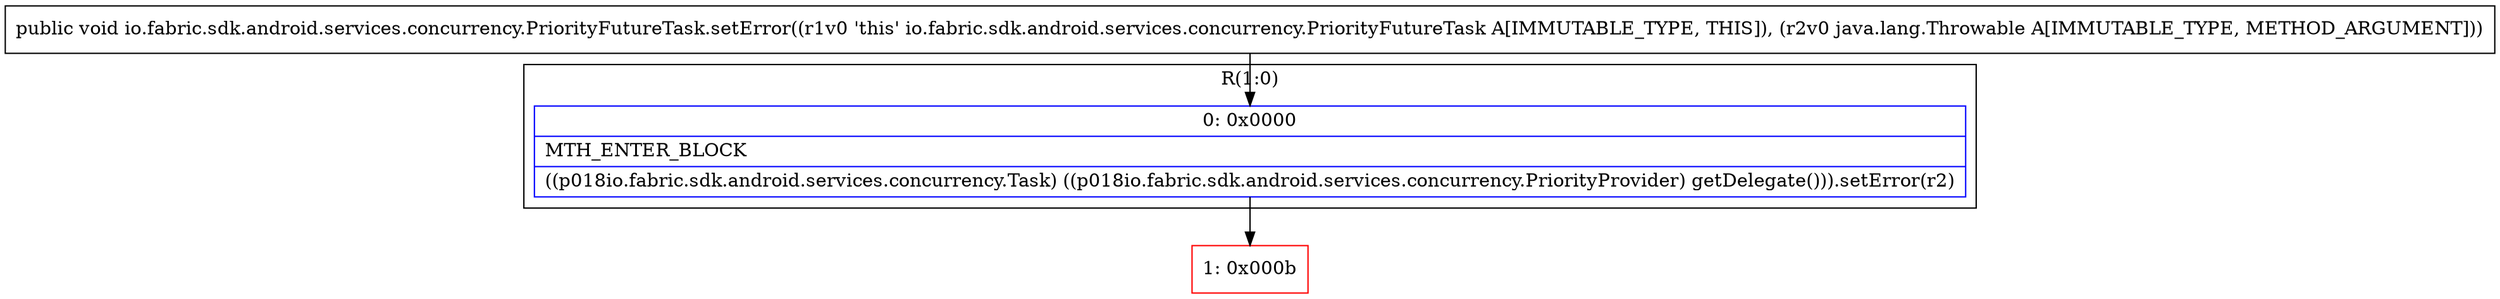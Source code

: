 digraph "CFG forio.fabric.sdk.android.services.concurrency.PriorityFutureTask.setError(Ljava\/lang\/Throwable;)V" {
subgraph cluster_Region_1690942287 {
label = "R(1:0)";
node [shape=record,color=blue];
Node_0 [shape=record,label="{0\:\ 0x0000|MTH_ENTER_BLOCK\l|((p018io.fabric.sdk.android.services.concurrency.Task) ((p018io.fabric.sdk.android.services.concurrency.PriorityProvider) getDelegate())).setError(r2)\l}"];
}
Node_1 [shape=record,color=red,label="{1\:\ 0x000b}"];
MethodNode[shape=record,label="{public void io.fabric.sdk.android.services.concurrency.PriorityFutureTask.setError((r1v0 'this' io.fabric.sdk.android.services.concurrency.PriorityFutureTask A[IMMUTABLE_TYPE, THIS]), (r2v0 java.lang.Throwable A[IMMUTABLE_TYPE, METHOD_ARGUMENT])) }"];
MethodNode -> Node_0;
Node_0 -> Node_1;
}

